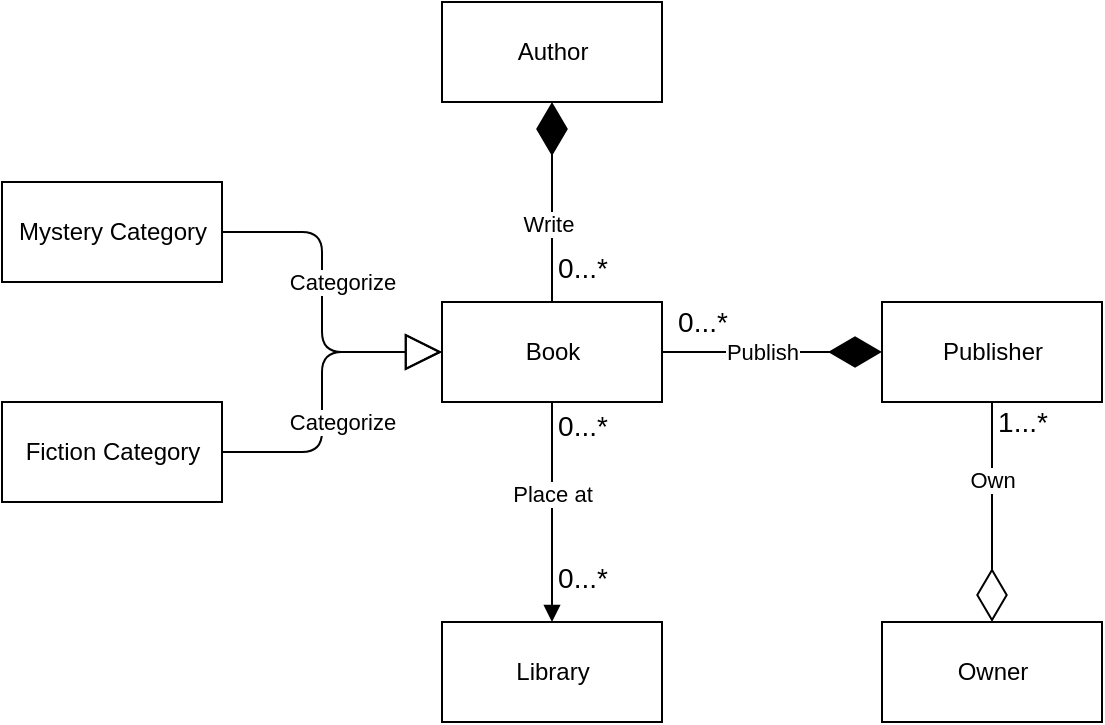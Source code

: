 <mxfile version="13.8.0" type="github">
  <diagram id="C5RBs43oDa-KdzZeNtuy" name="Page-1">
    <mxGraphModel dx="868" dy="393" grid="1" gridSize="10" guides="1" tooltips="1" connect="1" arrows="1" fold="1" page="1" pageScale="1" pageWidth="827" pageHeight="1169" math="0" shadow="0">
      <root>
        <mxCell id="WIyWlLk6GJQsqaUBKTNV-0" />
        <mxCell id="WIyWlLk6GJQsqaUBKTNV-1" parent="WIyWlLk6GJQsqaUBKTNV-0" />
        <mxCell id="2oaccfl7sxg6_rtL7Yfh-7" value="Book" style="html=1;" vertex="1" parent="WIyWlLk6GJQsqaUBKTNV-1">
          <mxGeometry x="320" y="220" width="110" height="50" as="geometry" />
        </mxCell>
        <mxCell id="2oaccfl7sxg6_rtL7Yfh-8" value="Fiction Category" style="html=1;" vertex="1" parent="WIyWlLk6GJQsqaUBKTNV-1">
          <mxGeometry x="100" y="270" width="110" height="50" as="geometry" />
        </mxCell>
        <mxCell id="2oaccfl7sxg6_rtL7Yfh-9" value="Library" style="html=1;" vertex="1" parent="WIyWlLk6GJQsqaUBKTNV-1">
          <mxGeometry x="320" y="380" width="110" height="50" as="geometry" />
        </mxCell>
        <mxCell id="2oaccfl7sxg6_rtL7Yfh-10" value="Author" style="html=1;" vertex="1" parent="WIyWlLk6GJQsqaUBKTNV-1">
          <mxGeometry x="320" y="70" width="110" height="50" as="geometry" />
        </mxCell>
        <mxCell id="2oaccfl7sxg6_rtL7Yfh-11" value="Publisher" style="html=1;" vertex="1" parent="WIyWlLk6GJQsqaUBKTNV-1">
          <mxGeometry x="540" y="220" width="110" height="50" as="geometry" />
        </mxCell>
        <mxCell id="2oaccfl7sxg6_rtL7Yfh-12" value="Owner" style="html=1;" vertex="1" parent="WIyWlLk6GJQsqaUBKTNV-1">
          <mxGeometry x="540" y="380" width="110" height="50" as="geometry" />
        </mxCell>
        <mxCell id="2oaccfl7sxg6_rtL7Yfh-14" value="Mystery Category" style="html=1;" vertex="1" parent="WIyWlLk6GJQsqaUBKTNV-1">
          <mxGeometry x="100" y="160" width="110" height="50" as="geometry" />
        </mxCell>
        <mxCell id="2oaccfl7sxg6_rtL7Yfh-15" value="Categorize" style="endArrow=block;endSize=16;endFill=0;html=1;exitX=1;exitY=0.5;exitDx=0;exitDy=0;entryX=0;entryY=0.5;entryDx=0;entryDy=0;" edge="1" parent="WIyWlLk6GJQsqaUBKTNV-1" source="2oaccfl7sxg6_rtL7Yfh-14" target="2oaccfl7sxg6_rtL7Yfh-7">
          <mxGeometry x="-0.412" y="-27" width="160" relative="1" as="geometry">
            <mxPoint x="330" y="250" as="sourcePoint" />
            <mxPoint x="490" y="250" as="targetPoint" />
            <Array as="points">
              <mxPoint x="260" y="185" />
              <mxPoint x="260" y="245" />
            </Array>
            <mxPoint x="37" y="25" as="offset" />
          </mxGeometry>
        </mxCell>
        <mxCell id="2oaccfl7sxg6_rtL7Yfh-16" value="" style="endArrow=block;endSize=16;endFill=0;html=1;exitX=1;exitY=0.5;exitDx=0;exitDy=0;entryX=0;entryY=0.5;entryDx=0;entryDy=0;" edge="1" parent="WIyWlLk6GJQsqaUBKTNV-1" source="2oaccfl7sxg6_rtL7Yfh-8" target="2oaccfl7sxg6_rtL7Yfh-7">
          <mxGeometry width="160" relative="1" as="geometry">
            <mxPoint x="330" y="250" as="sourcePoint" />
            <mxPoint x="490" y="250" as="targetPoint" />
            <Array as="points">
              <mxPoint x="260" y="295" />
              <mxPoint x="260" y="245" />
            </Array>
          </mxGeometry>
        </mxCell>
        <mxCell id="2oaccfl7sxg6_rtL7Yfh-17" value="Categorize" style="edgeLabel;html=1;align=center;verticalAlign=middle;resizable=0;points=[];" vertex="1" connectable="0" parent="2oaccfl7sxg6_rtL7Yfh-16">
          <mxGeometry x="-0.375" y="15" relative="1" as="geometry">
            <mxPoint x="25" y="-15" as="offset" />
          </mxGeometry>
        </mxCell>
        <mxCell id="2oaccfl7sxg6_rtL7Yfh-18" value="" style="endArrow=diamondThin;endFill=0;endSize=24;html=1;exitX=0.5;exitY=1;exitDx=0;exitDy=0;entryX=0.5;entryY=0;entryDx=0;entryDy=0;" edge="1" parent="WIyWlLk6GJQsqaUBKTNV-1" source="2oaccfl7sxg6_rtL7Yfh-11" target="2oaccfl7sxg6_rtL7Yfh-12">
          <mxGeometry width="160" relative="1" as="geometry">
            <mxPoint x="330" y="250" as="sourcePoint" />
            <mxPoint x="490" y="250" as="targetPoint" />
            <Array as="points">
              <mxPoint x="595" y="320" />
            </Array>
          </mxGeometry>
        </mxCell>
        <mxCell id="2oaccfl7sxg6_rtL7Yfh-21" value="Own" style="edgeLabel;html=1;align=center;verticalAlign=middle;resizable=0;points=[];" vertex="1" connectable="0" parent="2oaccfl7sxg6_rtL7Yfh-18">
          <mxGeometry x="-0.091" y="-11" relative="1" as="geometry">
            <mxPoint x="11" y="-11" as="offset" />
          </mxGeometry>
        </mxCell>
        <mxCell id="2oaccfl7sxg6_rtL7Yfh-27" value="&lt;font style=&quot;font-size: 14px&quot;&gt;1...*&lt;/font&gt;" style="edgeLabel;html=1;align=center;verticalAlign=middle;resizable=0;points=[];" vertex="1" connectable="0" parent="2oaccfl7sxg6_rtL7Yfh-18">
          <mxGeometry x="0.654" y="3" relative="1" as="geometry">
            <mxPoint x="12" y="-81" as="offset" />
          </mxGeometry>
        </mxCell>
        <mxCell id="2oaccfl7sxg6_rtL7Yfh-19" value="" style="endArrow=diamondThin;endFill=1;endSize=24;html=1;exitX=0.5;exitY=0;exitDx=0;exitDy=0;entryX=0.5;entryY=1;entryDx=0;entryDy=0;" edge="1" parent="WIyWlLk6GJQsqaUBKTNV-1" source="2oaccfl7sxg6_rtL7Yfh-7" target="2oaccfl7sxg6_rtL7Yfh-10">
          <mxGeometry width="160" relative="1" as="geometry">
            <mxPoint x="330" y="250" as="sourcePoint" />
            <mxPoint x="490" y="250" as="targetPoint" />
          </mxGeometry>
        </mxCell>
        <mxCell id="2oaccfl7sxg6_rtL7Yfh-20" value="Write" style="edgeLabel;html=1;align=center;verticalAlign=middle;resizable=0;points=[];" vertex="1" connectable="0" parent="2oaccfl7sxg6_rtL7Yfh-19">
          <mxGeometry x="-0.22" y="2" relative="1" as="geometry">
            <mxPoint as="offset" />
          </mxGeometry>
        </mxCell>
        <mxCell id="2oaccfl7sxg6_rtL7Yfh-29" value="&lt;font style=&quot;font-size: 14px&quot;&gt;0...*&lt;/font&gt;" style="edgeLabel;html=1;align=center;verticalAlign=middle;resizable=0;points=[];" vertex="1" connectable="0" parent="2oaccfl7sxg6_rtL7Yfh-19">
          <mxGeometry x="-0.66" y="3" relative="1" as="geometry">
            <mxPoint x="18" as="offset" />
          </mxGeometry>
        </mxCell>
        <mxCell id="2oaccfl7sxg6_rtL7Yfh-22" value="" style="endArrow=diamondThin;endFill=1;endSize=24;html=1;exitX=1;exitY=0.5;exitDx=0;exitDy=0;entryX=0;entryY=0.5;entryDx=0;entryDy=0;" edge="1" parent="WIyWlLk6GJQsqaUBKTNV-1" source="2oaccfl7sxg6_rtL7Yfh-7" target="2oaccfl7sxg6_rtL7Yfh-11">
          <mxGeometry width="160" relative="1" as="geometry">
            <mxPoint x="330" y="250" as="sourcePoint" />
            <mxPoint x="490" y="250" as="targetPoint" />
          </mxGeometry>
        </mxCell>
        <mxCell id="2oaccfl7sxg6_rtL7Yfh-23" value="Publish" style="edgeLabel;html=1;align=center;verticalAlign=middle;resizable=0;points=[];" vertex="1" connectable="0" parent="2oaccfl7sxg6_rtL7Yfh-22">
          <mxGeometry x="-0.364" relative="1" as="geometry">
            <mxPoint x="15" as="offset" />
          </mxGeometry>
        </mxCell>
        <mxCell id="2oaccfl7sxg6_rtL7Yfh-28" value="&lt;font style=&quot;font-size: 14px&quot;&gt;0...*&lt;/font&gt;" style="edgeLabel;html=1;align=center;verticalAlign=middle;resizable=0;points=[];" vertex="1" connectable="0" parent="2oaccfl7sxg6_rtL7Yfh-22">
          <mxGeometry x="-0.8" y="-1" relative="1" as="geometry">
            <mxPoint x="9" y="-16" as="offset" />
          </mxGeometry>
        </mxCell>
        <mxCell id="2oaccfl7sxg6_rtL7Yfh-24" value="Place at" style="html=1;verticalAlign=bottom;endArrow=block;exitX=0.5;exitY=1;exitDx=0;exitDy=0;entryX=0.5;entryY=0;entryDx=0;entryDy=0;" edge="1" parent="WIyWlLk6GJQsqaUBKTNV-1" source="2oaccfl7sxg6_rtL7Yfh-7" target="2oaccfl7sxg6_rtL7Yfh-9">
          <mxGeometry width="80" relative="1" as="geometry">
            <mxPoint x="370" y="250" as="sourcePoint" />
            <mxPoint x="450" y="250" as="targetPoint" />
          </mxGeometry>
        </mxCell>
        <mxCell id="2oaccfl7sxg6_rtL7Yfh-25" value="&lt;font style=&quot;font-size: 14px&quot;&gt;0...*&lt;/font&gt;" style="edgeLabel;html=1;align=center;verticalAlign=middle;resizable=0;points=[];" vertex="1" connectable="0" parent="2oaccfl7sxg6_rtL7Yfh-24">
          <mxGeometry x="-0.782" y="1" relative="1" as="geometry">
            <mxPoint x="14" as="offset" />
          </mxGeometry>
        </mxCell>
        <mxCell id="2oaccfl7sxg6_rtL7Yfh-26" value="&lt;font style=&quot;font-size: 14px&quot;&gt;0...*&lt;/font&gt;" style="edgeLabel;html=1;align=center;verticalAlign=middle;resizable=0;points=[];" vertex="1" connectable="0" parent="2oaccfl7sxg6_rtL7Yfh-24">
          <mxGeometry x="0.6" y="2" relative="1" as="geometry">
            <mxPoint x="13" as="offset" />
          </mxGeometry>
        </mxCell>
      </root>
    </mxGraphModel>
  </diagram>
</mxfile>
